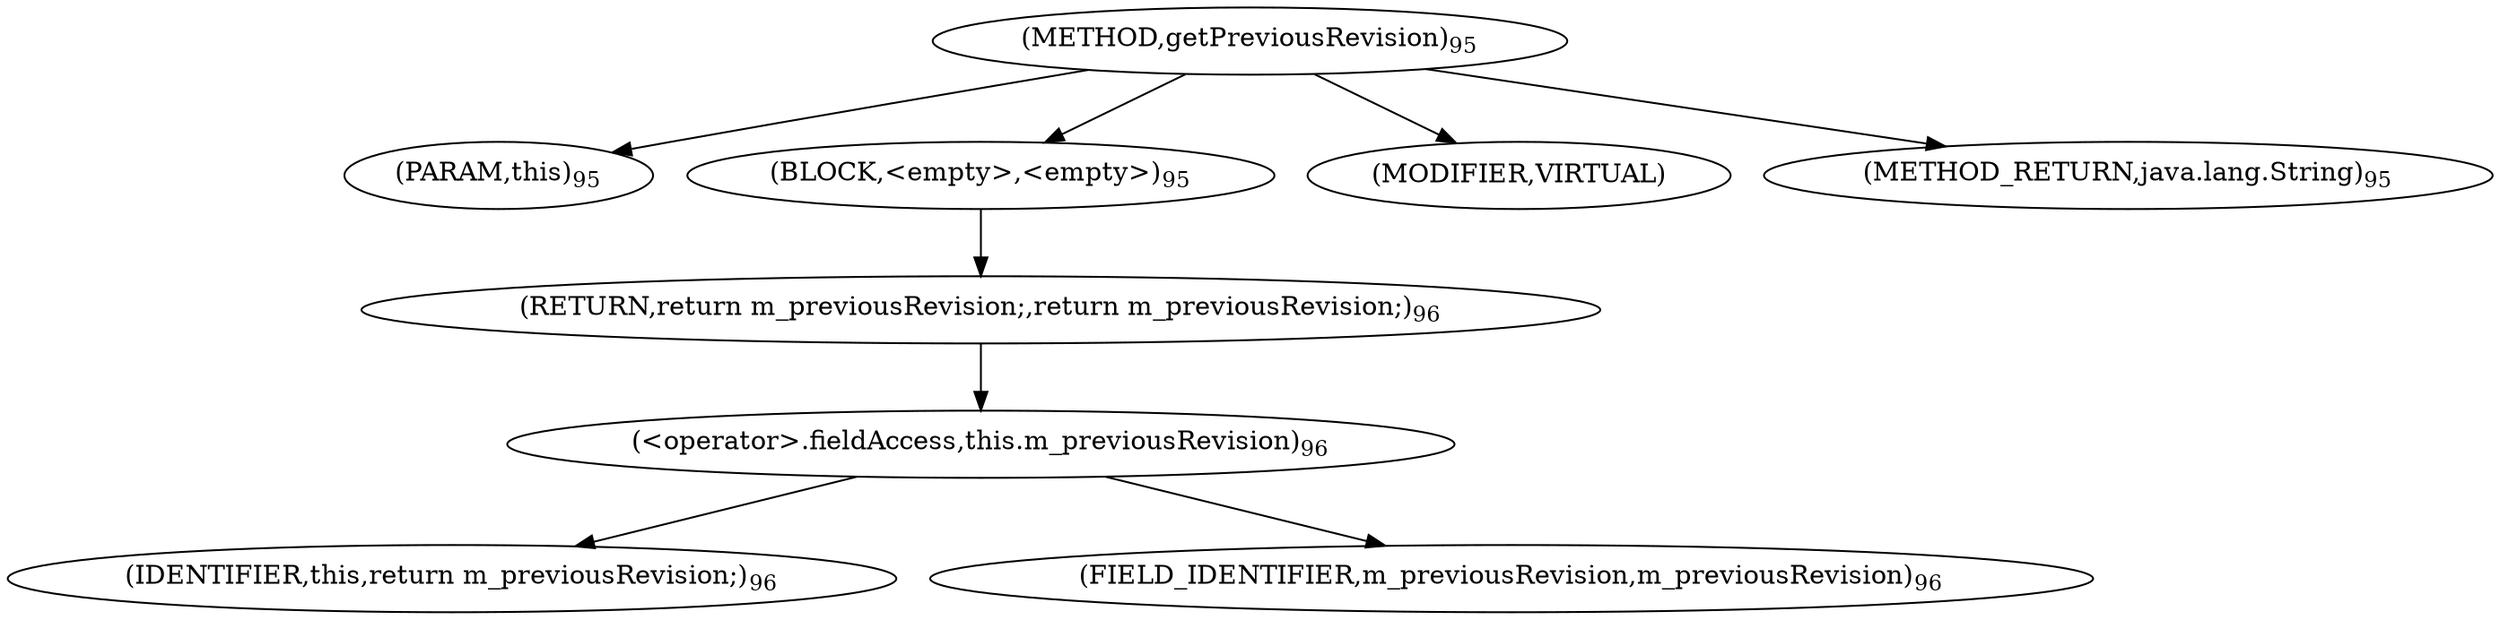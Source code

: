digraph "getPreviousRevision" {  
"84" [label = <(METHOD,getPreviousRevision)<SUB>95</SUB>> ]
"85" [label = <(PARAM,this)<SUB>95</SUB>> ]
"86" [label = <(BLOCK,&lt;empty&gt;,&lt;empty&gt;)<SUB>95</SUB>> ]
"87" [label = <(RETURN,return m_previousRevision;,return m_previousRevision;)<SUB>96</SUB>> ]
"88" [label = <(&lt;operator&gt;.fieldAccess,this.m_previousRevision)<SUB>96</SUB>> ]
"89" [label = <(IDENTIFIER,this,return m_previousRevision;)<SUB>96</SUB>> ]
"90" [label = <(FIELD_IDENTIFIER,m_previousRevision,m_previousRevision)<SUB>96</SUB>> ]
"91" [label = <(MODIFIER,VIRTUAL)> ]
"92" [label = <(METHOD_RETURN,java.lang.String)<SUB>95</SUB>> ]
  "84" -> "85" 
  "84" -> "86" 
  "84" -> "91" 
  "84" -> "92" 
  "86" -> "87" 
  "87" -> "88" 
  "88" -> "89" 
  "88" -> "90" 
}
